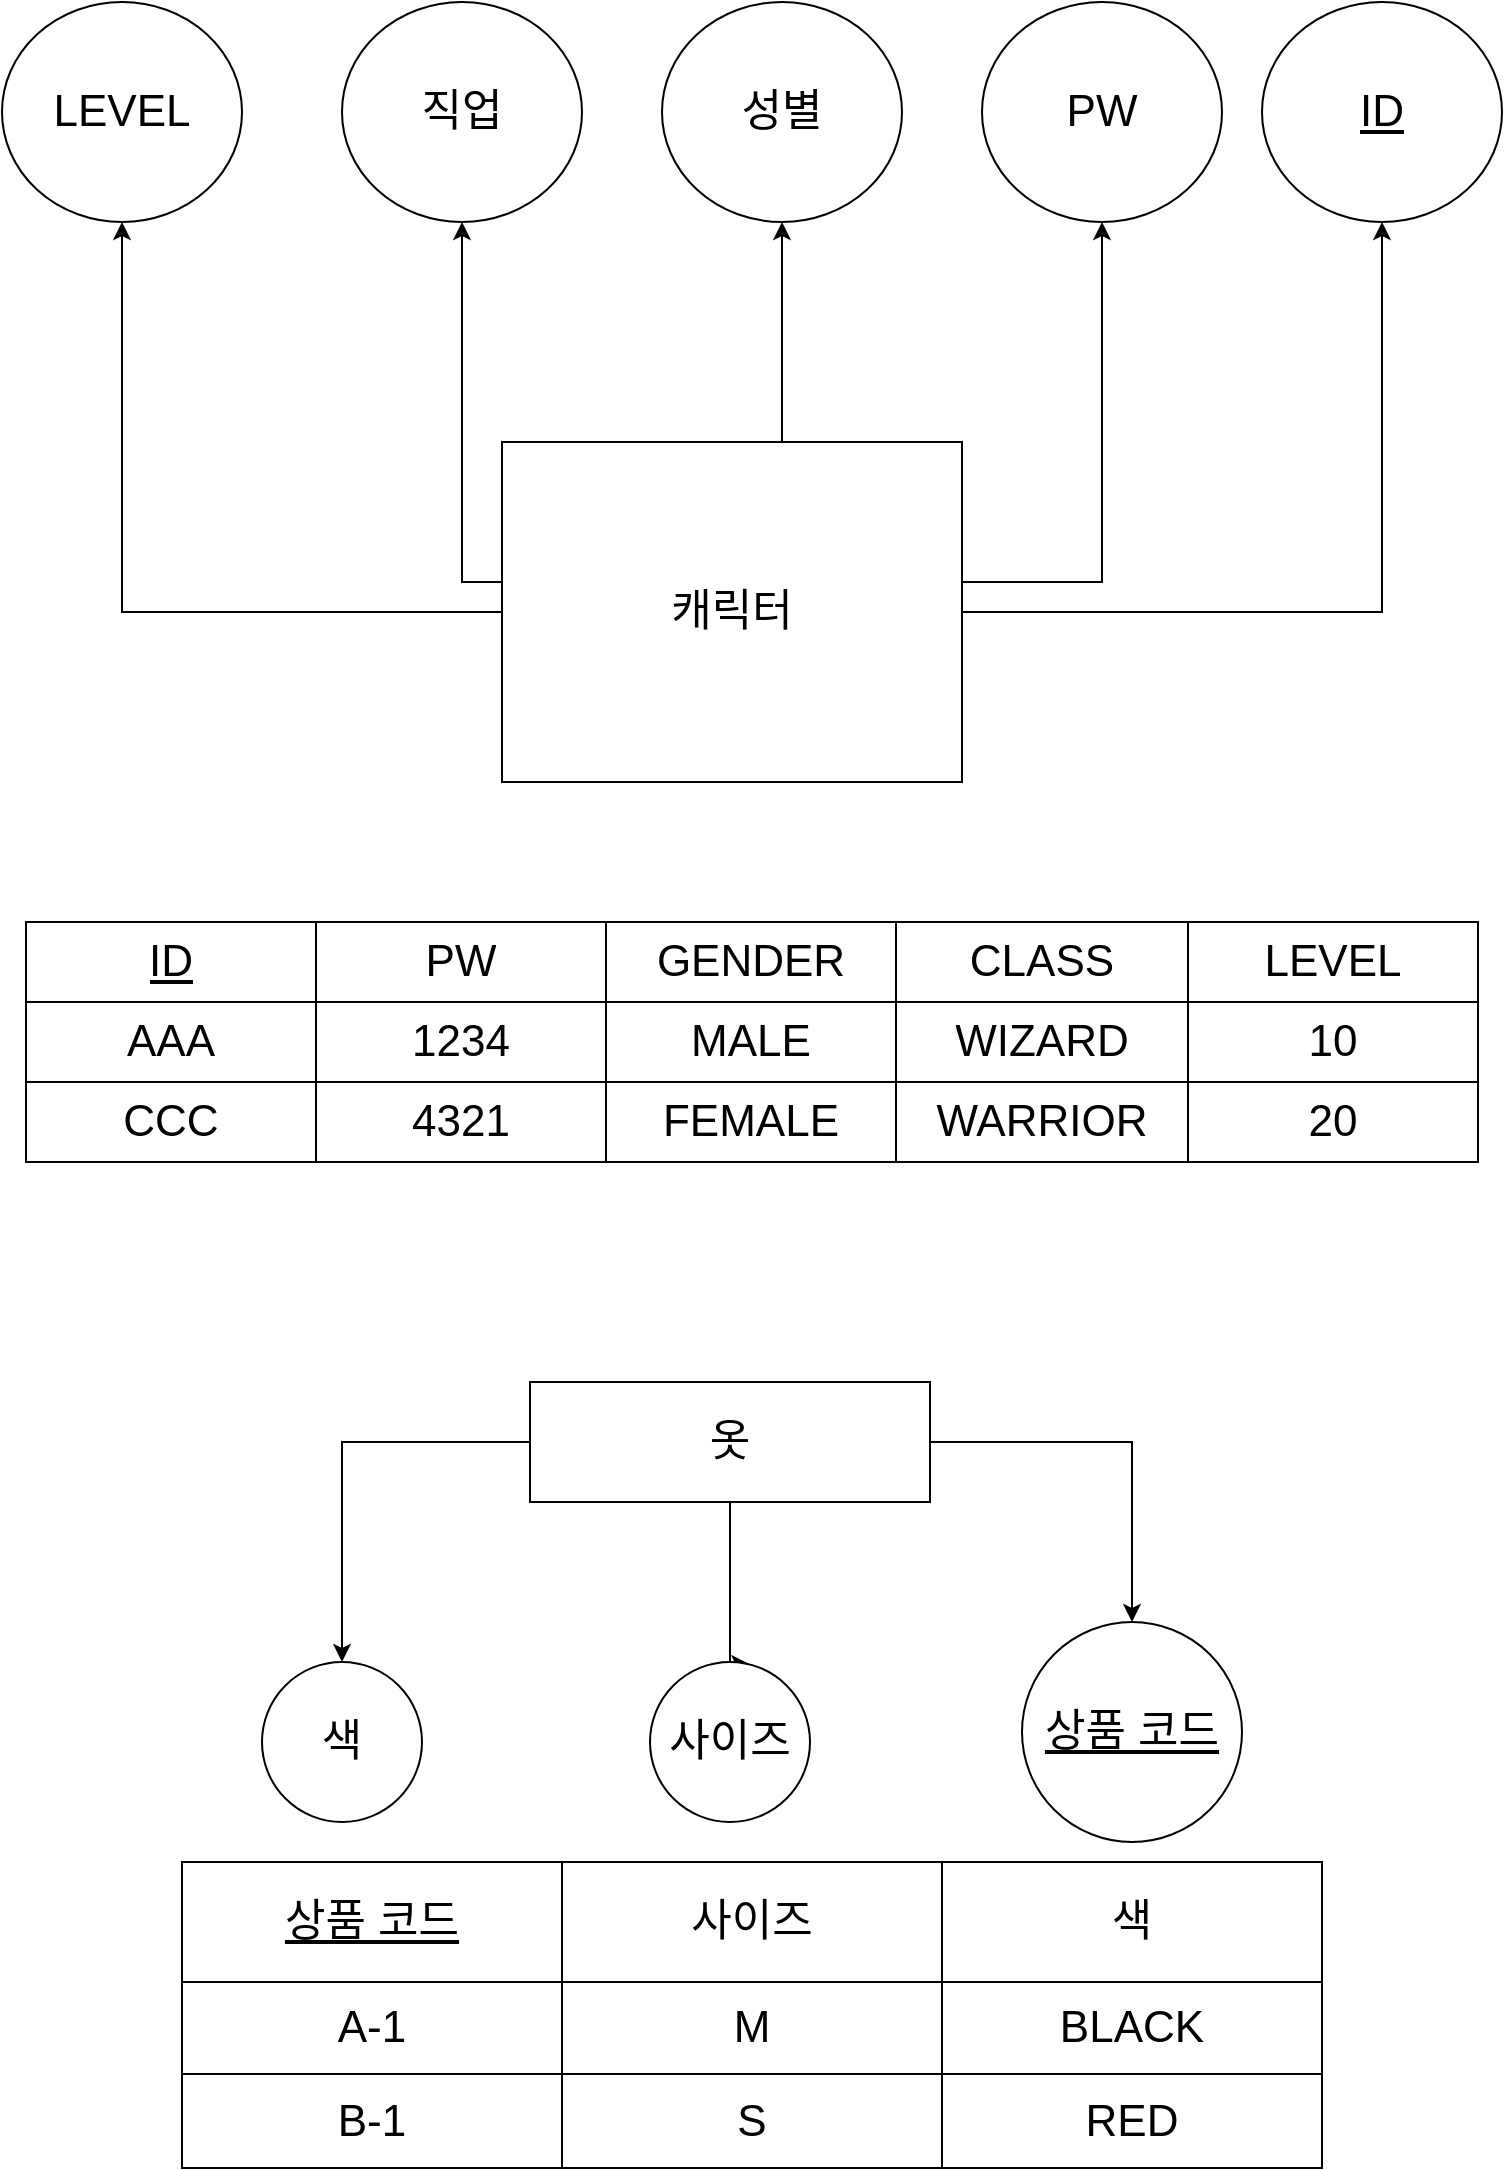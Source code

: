 <mxfile version="16.0.0" type="device"><diagram id="DwVmS6KEdvpTq7P_6d8n" name="Page-1"><mxGraphModel dx="1086" dy="1069" grid="1" gridSize="10" guides="1" tooltips="1" connect="1" arrows="1" fold="1" page="1" pageScale="1" pageWidth="827" pageHeight="1169" math="0" shadow="0"><root><mxCell id="0"/><mxCell id="1" parent="0"/><mxCell id="ENNfxCpwzkpYiz8bH6ud-27" style="edgeStyle=orthogonalEdgeStyle;rounded=0;orthogonalLoop=1;jettySize=auto;html=1;fontSize=22;" edge="1" parent="1" source="ENNfxCpwzkpYiz8bH6ud-21" target="ENNfxCpwzkpYiz8bH6ud-22"><mxGeometry relative="1" as="geometry"/></mxCell><mxCell id="ENNfxCpwzkpYiz8bH6ud-28" style="edgeStyle=orthogonalEdgeStyle;rounded=0;orthogonalLoop=1;jettySize=auto;html=1;entryX=0.5;entryY=1;entryDx=0;entryDy=0;fontSize=22;" edge="1" parent="1" source="ENNfxCpwzkpYiz8bH6ud-21" target="ENNfxCpwzkpYiz8bH6ud-23"><mxGeometry relative="1" as="geometry"><Array as="points"><mxPoint x="380" y="330"/><mxPoint x="340" y="330"/></Array></mxGeometry></mxCell><mxCell id="ENNfxCpwzkpYiz8bH6ud-30" style="edgeStyle=orthogonalEdgeStyle;rounded=0;orthogonalLoop=1;jettySize=auto;html=1;entryX=0.5;entryY=1;entryDx=0;entryDy=0;fontSize=22;" edge="1" parent="1" source="ENNfxCpwzkpYiz8bH6ud-21" target="ENNfxCpwzkpYiz8bH6ud-24"><mxGeometry relative="1" as="geometry"><Array as="points"><mxPoint x="440" y="190"/><mxPoint x="440" y="190"/></Array></mxGeometry></mxCell><mxCell id="ENNfxCpwzkpYiz8bH6ud-31" style="edgeStyle=orthogonalEdgeStyle;rounded=0;orthogonalLoop=1;jettySize=auto;html=1;entryX=0.5;entryY=1;entryDx=0;entryDy=0;fontSize=22;" edge="1" parent="1" source="ENNfxCpwzkpYiz8bH6ud-21" target="ENNfxCpwzkpYiz8bH6ud-25"><mxGeometry relative="1" as="geometry"><Array as="points"><mxPoint x="540" y="330"/><mxPoint x="640" y="330"/></Array></mxGeometry></mxCell><mxCell id="ENNfxCpwzkpYiz8bH6ud-32" style="edgeStyle=orthogonalEdgeStyle;rounded=0;orthogonalLoop=1;jettySize=auto;html=1;entryX=0.5;entryY=1;entryDx=0;entryDy=0;fontSize=22;" edge="1" parent="1" source="ENNfxCpwzkpYiz8bH6ud-21" target="ENNfxCpwzkpYiz8bH6ud-26"><mxGeometry relative="1" as="geometry"/></mxCell><mxCell id="ENNfxCpwzkpYiz8bH6ud-21" value="캐릭터" style="rounded=0;whiteSpace=wrap;html=1;fontSize=22;" vertex="1" parent="1"><mxGeometry x="300" y="260" width="230" height="170" as="geometry"/></mxCell><mxCell id="ENNfxCpwzkpYiz8bH6ud-22" value="LEVEL" style="ellipse;whiteSpace=wrap;html=1;fontSize=22;" vertex="1" parent="1"><mxGeometry x="50" y="40" width="120" height="110" as="geometry"/></mxCell><mxCell id="ENNfxCpwzkpYiz8bH6ud-23" value="직업" style="ellipse;whiteSpace=wrap;html=1;fontSize=22;" vertex="1" parent="1"><mxGeometry x="220" y="40" width="120" height="110" as="geometry"/></mxCell><mxCell id="ENNfxCpwzkpYiz8bH6ud-24" value="성별" style="ellipse;whiteSpace=wrap;html=1;fontSize=22;" vertex="1" parent="1"><mxGeometry x="380" y="40" width="120" height="110" as="geometry"/></mxCell><mxCell id="ENNfxCpwzkpYiz8bH6ud-25" value="PW" style="ellipse;whiteSpace=wrap;html=1;fontSize=22;" vertex="1" parent="1"><mxGeometry x="540" y="40" width="120" height="110" as="geometry"/></mxCell><mxCell id="ENNfxCpwzkpYiz8bH6ud-26" value="&lt;u&gt;ID&lt;/u&gt;" style="ellipse;whiteSpace=wrap;html=1;fontSize=22;" vertex="1" parent="1"><mxGeometry x="680" y="40" width="120" height="110" as="geometry"/></mxCell><mxCell id="ENNfxCpwzkpYiz8bH6ud-37" style="edgeStyle=orthogonalEdgeStyle;rounded=0;orthogonalLoop=1;jettySize=auto;html=1;entryX=0.621;entryY=0.013;entryDx=0;entryDy=0;entryPerimeter=0;fontSize=22;" edge="1" parent="1" source="ENNfxCpwzkpYiz8bH6ud-33" target="ENNfxCpwzkpYiz8bH6ud-35"><mxGeometry relative="1" as="geometry"><Array as="points"><mxPoint x="414" y="871"/></Array></mxGeometry></mxCell><mxCell id="ENNfxCpwzkpYiz8bH6ud-38" style="edgeStyle=orthogonalEdgeStyle;rounded=0;orthogonalLoop=1;jettySize=auto;html=1;fontSize=22;" edge="1" parent="1" source="ENNfxCpwzkpYiz8bH6ud-33" target="ENNfxCpwzkpYiz8bH6ud-36"><mxGeometry relative="1" as="geometry"/></mxCell><mxCell id="ENNfxCpwzkpYiz8bH6ud-39" style="edgeStyle=orthogonalEdgeStyle;rounded=0;orthogonalLoop=1;jettySize=auto;html=1;fontSize=22;" edge="1" parent="1" source="ENNfxCpwzkpYiz8bH6ud-33" target="ENNfxCpwzkpYiz8bH6ud-34"><mxGeometry relative="1" as="geometry"/></mxCell><mxCell id="ENNfxCpwzkpYiz8bH6ud-33" value="옷" style="rounded=0;whiteSpace=wrap;html=1;fontSize=22;" vertex="1" parent="1"><mxGeometry x="314" y="730" width="200" height="60" as="geometry"/></mxCell><mxCell id="ENNfxCpwzkpYiz8bH6ud-34" value="색" style="ellipse;whiteSpace=wrap;html=1;aspect=fixed;fontSize=22;" vertex="1" parent="1"><mxGeometry x="180" y="870" width="80" height="80" as="geometry"/></mxCell><mxCell id="ENNfxCpwzkpYiz8bH6ud-35" value="사이즈" style="ellipse;whiteSpace=wrap;html=1;aspect=fixed;fontSize=22;" vertex="1" parent="1"><mxGeometry x="374" y="870" width="80" height="80" as="geometry"/></mxCell><mxCell id="ENNfxCpwzkpYiz8bH6ud-36" value="&lt;u&gt;상품 코드&lt;/u&gt;" style="ellipse;whiteSpace=wrap;html=1;aspect=fixed;fontSize=22;" vertex="1" parent="1"><mxGeometry x="560" y="850" width="110" height="110" as="geometry"/></mxCell><mxCell id="ENNfxCpwzkpYiz8bH6ud-40" value="" style="shape=table;html=1;whiteSpace=wrap;startSize=0;container=1;collapsible=0;childLayout=tableLayout;fontSize=22;" vertex="1" parent="1"><mxGeometry x="140" y="970" width="570" height="153" as="geometry"/></mxCell><mxCell id="ENNfxCpwzkpYiz8bH6ud-41" value="" style="shape=partialRectangle;html=1;whiteSpace=wrap;collapsible=0;dropTarget=0;pointerEvents=0;fillColor=none;top=0;left=0;bottom=0;right=0;points=[[0,0.5],[1,0.5]];portConstraint=eastwest;fontSize=22;" vertex="1" parent="ENNfxCpwzkpYiz8bH6ud-40"><mxGeometry width="570" height="60" as="geometry"/></mxCell><mxCell id="ENNfxCpwzkpYiz8bH6ud-42" value="&lt;u&gt;상품 코드&lt;/u&gt;" style="shape=partialRectangle;html=1;whiteSpace=wrap;connectable=0;fillColor=none;top=0;left=0;bottom=0;right=0;overflow=hidden;pointerEvents=1;fontSize=22;" vertex="1" parent="ENNfxCpwzkpYiz8bH6ud-41"><mxGeometry width="190" height="60" as="geometry"><mxRectangle width="190" height="60" as="alternateBounds"/></mxGeometry></mxCell><mxCell id="ENNfxCpwzkpYiz8bH6ud-43" value="사이즈" style="shape=partialRectangle;html=1;whiteSpace=wrap;connectable=0;fillColor=none;top=0;left=0;bottom=0;right=0;overflow=hidden;pointerEvents=1;fontSize=22;" vertex="1" parent="ENNfxCpwzkpYiz8bH6ud-41"><mxGeometry x="190" width="190" height="60" as="geometry"><mxRectangle width="190" height="60" as="alternateBounds"/></mxGeometry></mxCell><mxCell id="ENNfxCpwzkpYiz8bH6ud-44" value="색" style="shape=partialRectangle;html=1;whiteSpace=wrap;connectable=0;fillColor=none;top=0;left=0;bottom=0;right=0;overflow=hidden;pointerEvents=1;fontSize=22;" vertex="1" parent="ENNfxCpwzkpYiz8bH6ud-41"><mxGeometry x="380" width="190" height="60" as="geometry"><mxRectangle width="190" height="60" as="alternateBounds"/></mxGeometry></mxCell><mxCell id="ENNfxCpwzkpYiz8bH6ud-45" value="" style="shape=partialRectangle;html=1;whiteSpace=wrap;collapsible=0;dropTarget=0;pointerEvents=0;fillColor=none;top=0;left=0;bottom=0;right=0;points=[[0,0.5],[1,0.5]];portConstraint=eastwest;fontSize=22;" vertex="1" parent="ENNfxCpwzkpYiz8bH6ud-40"><mxGeometry y="60" width="570" height="46" as="geometry"/></mxCell><mxCell id="ENNfxCpwzkpYiz8bH6ud-46" value="A-1" style="shape=partialRectangle;html=1;whiteSpace=wrap;connectable=0;fillColor=none;top=0;left=0;bottom=0;right=0;overflow=hidden;pointerEvents=1;fontSize=22;" vertex="1" parent="ENNfxCpwzkpYiz8bH6ud-45"><mxGeometry width="190" height="46" as="geometry"><mxRectangle width="190" height="46" as="alternateBounds"/></mxGeometry></mxCell><mxCell id="ENNfxCpwzkpYiz8bH6ud-47" value="M" style="shape=partialRectangle;html=1;whiteSpace=wrap;connectable=0;fillColor=none;top=0;left=0;bottom=0;right=0;overflow=hidden;pointerEvents=1;fontSize=22;" vertex="1" parent="ENNfxCpwzkpYiz8bH6ud-45"><mxGeometry x="190" width="190" height="46" as="geometry"><mxRectangle width="190" height="46" as="alternateBounds"/></mxGeometry></mxCell><mxCell id="ENNfxCpwzkpYiz8bH6ud-48" value="BLACK" style="shape=partialRectangle;html=1;whiteSpace=wrap;connectable=0;fillColor=none;top=0;left=0;bottom=0;right=0;overflow=hidden;pointerEvents=1;fontSize=22;" vertex="1" parent="ENNfxCpwzkpYiz8bH6ud-45"><mxGeometry x="380" width="190" height="46" as="geometry"><mxRectangle width="190" height="46" as="alternateBounds"/></mxGeometry></mxCell><mxCell id="ENNfxCpwzkpYiz8bH6ud-49" value="" style="shape=partialRectangle;html=1;whiteSpace=wrap;collapsible=0;dropTarget=0;pointerEvents=0;fillColor=none;top=0;left=0;bottom=0;right=0;points=[[0,0.5],[1,0.5]];portConstraint=eastwest;fontSize=22;" vertex="1" parent="ENNfxCpwzkpYiz8bH6ud-40"><mxGeometry y="106" width="570" height="47" as="geometry"/></mxCell><mxCell id="ENNfxCpwzkpYiz8bH6ud-50" value="B-1" style="shape=partialRectangle;html=1;whiteSpace=wrap;connectable=0;fillColor=none;top=0;left=0;bottom=0;right=0;overflow=hidden;pointerEvents=1;fontSize=22;" vertex="1" parent="ENNfxCpwzkpYiz8bH6ud-49"><mxGeometry width="190" height="47" as="geometry"><mxRectangle width="190" height="47" as="alternateBounds"/></mxGeometry></mxCell><mxCell id="ENNfxCpwzkpYiz8bH6ud-51" value="S" style="shape=partialRectangle;html=1;whiteSpace=wrap;connectable=0;fillColor=none;top=0;left=0;bottom=0;right=0;overflow=hidden;pointerEvents=1;fontSize=22;" vertex="1" parent="ENNfxCpwzkpYiz8bH6ud-49"><mxGeometry x="190" width="190" height="47" as="geometry"><mxRectangle width="190" height="47" as="alternateBounds"/></mxGeometry></mxCell><mxCell id="ENNfxCpwzkpYiz8bH6ud-52" value="RED" style="shape=partialRectangle;html=1;whiteSpace=wrap;connectable=0;fillColor=none;top=0;left=0;bottom=0;right=0;overflow=hidden;pointerEvents=1;fontSize=22;" vertex="1" parent="ENNfxCpwzkpYiz8bH6ud-49"><mxGeometry x="380" width="190" height="47" as="geometry"><mxRectangle width="190" height="47" as="alternateBounds"/></mxGeometry></mxCell><mxCell id="ENNfxCpwzkpYiz8bH6ud-53" value="" style="shape=table;html=1;whiteSpace=wrap;startSize=0;container=1;collapsible=0;childLayout=tableLayout;fontSize=22;strokeWidth=1;" vertex="1" parent="1"><mxGeometry x="62" y="500" width="726" height="120" as="geometry"/></mxCell><mxCell id="ENNfxCpwzkpYiz8bH6ud-54" value="" style="shape=partialRectangle;html=1;whiteSpace=wrap;collapsible=0;dropTarget=0;pointerEvents=0;fillColor=none;top=0;left=0;bottom=0;right=0;points=[[0,0.5],[1,0.5]];portConstraint=eastwest;fontSize=22;" vertex="1" parent="ENNfxCpwzkpYiz8bH6ud-53"><mxGeometry width="726" height="40" as="geometry"/></mxCell><mxCell id="ENNfxCpwzkpYiz8bH6ud-82" value="&lt;u&gt;ID&lt;/u&gt;" style="shape=partialRectangle;html=1;whiteSpace=wrap;connectable=0;fillColor=none;top=0;left=0;bottom=0;right=0;overflow=hidden;pointerEvents=1;fontSize=22;" vertex="1" parent="ENNfxCpwzkpYiz8bH6ud-54"><mxGeometry width="145" height="40" as="geometry"><mxRectangle width="145" height="40" as="alternateBounds"/></mxGeometry></mxCell><mxCell id="ENNfxCpwzkpYiz8bH6ud-79" value="PW" style="shape=partialRectangle;html=1;whiteSpace=wrap;connectable=0;fillColor=none;top=0;left=0;bottom=0;right=0;overflow=hidden;pointerEvents=1;fontSize=22;" vertex="1" parent="ENNfxCpwzkpYiz8bH6ud-54"><mxGeometry x="145" width="145" height="40" as="geometry"><mxRectangle width="145" height="40" as="alternateBounds"/></mxGeometry></mxCell><mxCell id="ENNfxCpwzkpYiz8bH6ud-55" value="GENDER" style="shape=partialRectangle;html=1;whiteSpace=wrap;connectable=0;fillColor=none;top=0;left=0;bottom=0;right=0;overflow=hidden;pointerEvents=1;fontSize=22;" vertex="1" parent="ENNfxCpwzkpYiz8bH6ud-54"><mxGeometry x="290" width="145" height="40" as="geometry"><mxRectangle width="145" height="40" as="alternateBounds"/></mxGeometry></mxCell><mxCell id="ENNfxCpwzkpYiz8bH6ud-56" value="CLASS" style="shape=partialRectangle;html=1;whiteSpace=wrap;connectable=0;fillColor=none;top=0;left=0;bottom=0;right=0;overflow=hidden;pointerEvents=1;fontSize=22;" vertex="1" parent="ENNfxCpwzkpYiz8bH6ud-54"><mxGeometry x="435" width="146" height="40" as="geometry"><mxRectangle width="146" height="40" as="alternateBounds"/></mxGeometry></mxCell><mxCell id="ENNfxCpwzkpYiz8bH6ud-57" value="LEVEL" style="shape=partialRectangle;html=1;whiteSpace=wrap;connectable=0;fillColor=none;top=0;left=0;bottom=0;right=0;overflow=hidden;pointerEvents=1;fontSize=22;" vertex="1" parent="ENNfxCpwzkpYiz8bH6ud-54"><mxGeometry x="581" width="145" height="40" as="geometry"><mxRectangle width="145" height="40" as="alternateBounds"/></mxGeometry></mxCell><mxCell id="ENNfxCpwzkpYiz8bH6ud-58" value="" style="shape=partialRectangle;html=1;whiteSpace=wrap;collapsible=0;dropTarget=0;pointerEvents=0;fillColor=none;top=0;left=0;bottom=0;right=0;points=[[0,0.5],[1,0.5]];portConstraint=eastwest;fontSize=22;" vertex="1" parent="ENNfxCpwzkpYiz8bH6ud-53"><mxGeometry y="40" width="726" height="40" as="geometry"/></mxCell><mxCell id="ENNfxCpwzkpYiz8bH6ud-83" value="AAA" style="shape=partialRectangle;html=1;whiteSpace=wrap;connectable=0;fillColor=none;top=0;left=0;bottom=0;right=0;overflow=hidden;pointerEvents=1;fontSize=22;" vertex="1" parent="ENNfxCpwzkpYiz8bH6ud-58"><mxGeometry width="145" height="40" as="geometry"><mxRectangle width="145" height="40" as="alternateBounds"/></mxGeometry></mxCell><mxCell id="ENNfxCpwzkpYiz8bH6ud-80" value="1234" style="shape=partialRectangle;html=1;whiteSpace=wrap;connectable=0;fillColor=none;top=0;left=0;bottom=0;right=0;overflow=hidden;pointerEvents=1;fontSize=22;" vertex="1" parent="ENNfxCpwzkpYiz8bH6ud-58"><mxGeometry x="145" width="145" height="40" as="geometry"><mxRectangle width="145" height="40" as="alternateBounds"/></mxGeometry></mxCell><mxCell id="ENNfxCpwzkpYiz8bH6ud-59" value="MALE" style="shape=partialRectangle;html=1;whiteSpace=wrap;connectable=0;fillColor=none;top=0;left=0;bottom=0;right=0;overflow=hidden;pointerEvents=1;fontSize=22;" vertex="1" parent="ENNfxCpwzkpYiz8bH6ud-58"><mxGeometry x="290" width="145" height="40" as="geometry"><mxRectangle width="145" height="40" as="alternateBounds"/></mxGeometry></mxCell><mxCell id="ENNfxCpwzkpYiz8bH6ud-60" value="WIZARD" style="shape=partialRectangle;html=1;whiteSpace=wrap;connectable=0;fillColor=none;top=0;left=0;bottom=0;right=0;overflow=hidden;pointerEvents=1;fontSize=22;" vertex="1" parent="ENNfxCpwzkpYiz8bH6ud-58"><mxGeometry x="435" width="146" height="40" as="geometry"><mxRectangle width="146" height="40" as="alternateBounds"/></mxGeometry></mxCell><mxCell id="ENNfxCpwzkpYiz8bH6ud-61" value="10" style="shape=partialRectangle;html=1;whiteSpace=wrap;connectable=0;fillColor=none;top=0;left=0;bottom=0;right=0;overflow=hidden;pointerEvents=1;fontSize=22;" vertex="1" parent="ENNfxCpwzkpYiz8bH6ud-58"><mxGeometry x="581" width="145" height="40" as="geometry"><mxRectangle width="145" height="40" as="alternateBounds"/></mxGeometry></mxCell><mxCell id="ENNfxCpwzkpYiz8bH6ud-62" value="" style="shape=partialRectangle;html=1;whiteSpace=wrap;collapsible=0;dropTarget=0;pointerEvents=0;fillColor=none;top=0;left=0;bottom=0;right=0;points=[[0,0.5],[1,0.5]];portConstraint=eastwest;fontSize=22;" vertex="1" parent="ENNfxCpwzkpYiz8bH6ud-53"><mxGeometry y="80" width="726" height="40" as="geometry"/></mxCell><mxCell id="ENNfxCpwzkpYiz8bH6ud-84" value="CCC" style="shape=partialRectangle;html=1;whiteSpace=wrap;connectable=0;fillColor=none;top=0;left=0;bottom=0;right=0;overflow=hidden;pointerEvents=1;fontSize=22;" vertex="1" parent="ENNfxCpwzkpYiz8bH6ud-62"><mxGeometry width="145" height="40" as="geometry"><mxRectangle width="145" height="40" as="alternateBounds"/></mxGeometry></mxCell><mxCell id="ENNfxCpwzkpYiz8bH6ud-81" value="4321" style="shape=partialRectangle;html=1;whiteSpace=wrap;connectable=0;fillColor=none;top=0;left=0;bottom=0;right=0;overflow=hidden;pointerEvents=1;fontSize=22;" vertex="1" parent="ENNfxCpwzkpYiz8bH6ud-62"><mxGeometry x="145" width="145" height="40" as="geometry"><mxRectangle width="145" height="40" as="alternateBounds"/></mxGeometry></mxCell><mxCell id="ENNfxCpwzkpYiz8bH6ud-63" value="FEMALE" style="shape=partialRectangle;html=1;whiteSpace=wrap;connectable=0;fillColor=none;top=0;left=0;bottom=0;right=0;overflow=hidden;pointerEvents=1;fontSize=22;" vertex="1" parent="ENNfxCpwzkpYiz8bH6ud-62"><mxGeometry x="290" width="145" height="40" as="geometry"><mxRectangle width="145" height="40" as="alternateBounds"/></mxGeometry></mxCell><mxCell id="ENNfxCpwzkpYiz8bH6ud-64" value="WARRIOR" style="shape=partialRectangle;html=1;whiteSpace=wrap;connectable=0;fillColor=none;top=0;left=0;bottom=0;right=0;overflow=hidden;pointerEvents=1;fontSize=22;" vertex="1" parent="ENNfxCpwzkpYiz8bH6ud-62"><mxGeometry x="435" width="146" height="40" as="geometry"><mxRectangle width="146" height="40" as="alternateBounds"/></mxGeometry></mxCell><mxCell id="ENNfxCpwzkpYiz8bH6ud-65" value="20" style="shape=partialRectangle;html=1;whiteSpace=wrap;connectable=0;fillColor=none;top=0;left=0;bottom=0;right=0;overflow=hidden;pointerEvents=1;fontSize=22;" vertex="1" parent="ENNfxCpwzkpYiz8bH6ud-62"><mxGeometry x="581" width="145" height="40" as="geometry"><mxRectangle width="145" height="40" as="alternateBounds"/></mxGeometry></mxCell></root></mxGraphModel></diagram></mxfile>